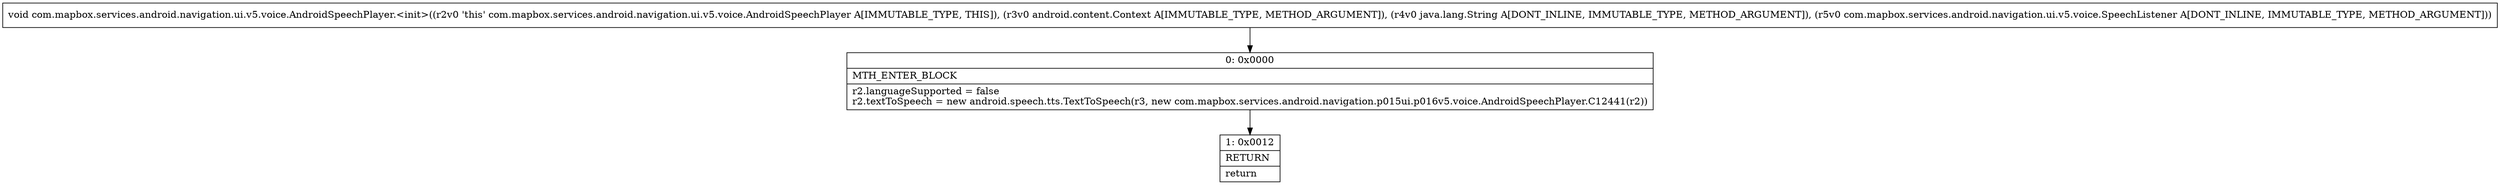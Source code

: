 digraph "CFG forcom.mapbox.services.android.navigation.ui.v5.voice.AndroidSpeechPlayer.\<init\>(Landroid\/content\/Context;Ljava\/lang\/String;Lcom\/mapbox\/services\/android\/navigation\/ui\/v5\/voice\/SpeechListener;)V" {
Node_0 [shape=record,label="{0\:\ 0x0000|MTH_ENTER_BLOCK\l|r2.languageSupported = false\lr2.textToSpeech = new android.speech.tts.TextToSpeech(r3, new com.mapbox.services.android.navigation.p015ui.p016v5.voice.AndroidSpeechPlayer.C12441(r2))\l}"];
Node_1 [shape=record,label="{1\:\ 0x0012|RETURN\l|return\l}"];
MethodNode[shape=record,label="{void com.mapbox.services.android.navigation.ui.v5.voice.AndroidSpeechPlayer.\<init\>((r2v0 'this' com.mapbox.services.android.navigation.ui.v5.voice.AndroidSpeechPlayer A[IMMUTABLE_TYPE, THIS]), (r3v0 android.content.Context A[IMMUTABLE_TYPE, METHOD_ARGUMENT]), (r4v0 java.lang.String A[DONT_INLINE, IMMUTABLE_TYPE, METHOD_ARGUMENT]), (r5v0 com.mapbox.services.android.navigation.ui.v5.voice.SpeechListener A[DONT_INLINE, IMMUTABLE_TYPE, METHOD_ARGUMENT])) }"];
MethodNode -> Node_0;
Node_0 -> Node_1;
}

